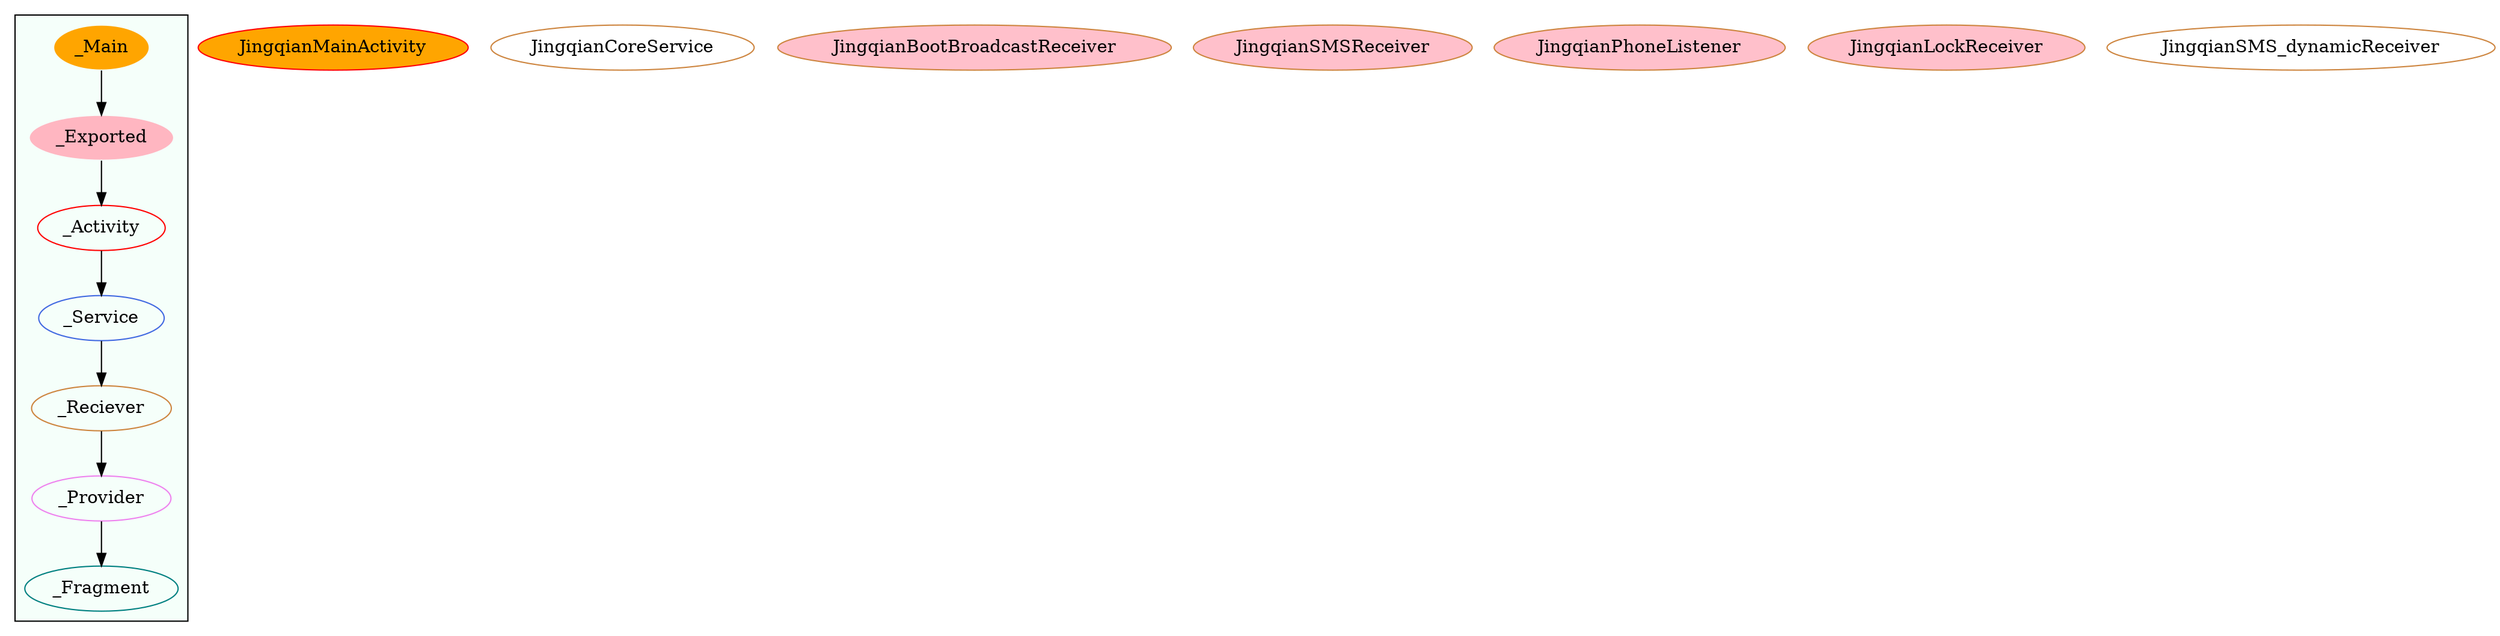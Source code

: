 digraph G {
subgraph cluster_legend{ 
bgcolor=mintcream;
_Activity[color = red];
_Service[color = royalblue];
_Provider[color = violet];
_Reciever[color = peru];
_Fragment[color = teal];
_Main[style=filled, fillcolor=orange, color = mintcream];
_Exported[style=filled, fillcolor=lightpink, color = mintcream];
_Main -> _Exported -> _Activity -> _Service -> _Reciever -> _Provider -> _Fragment; 
}
JingqianMainActivity[style=filled, fillcolor=orange, color = red];
JingqianCoreService[color = royalblue];
JingqianBootBroadcastReceiver[style=filled, fillcolor=pink, color = peru];
JingqianSMSReceiver[style=filled, fillcolor=pink, color = peru];
JingqianPhoneListener[style=filled, fillcolor=pink, color = peru];
JingqianLockReceiver[style=filled, fillcolor=pink, color = peru];
JingqianCoreService[color = peru];
JingqianSMS_dynamicReceiver[color = peru];
}
